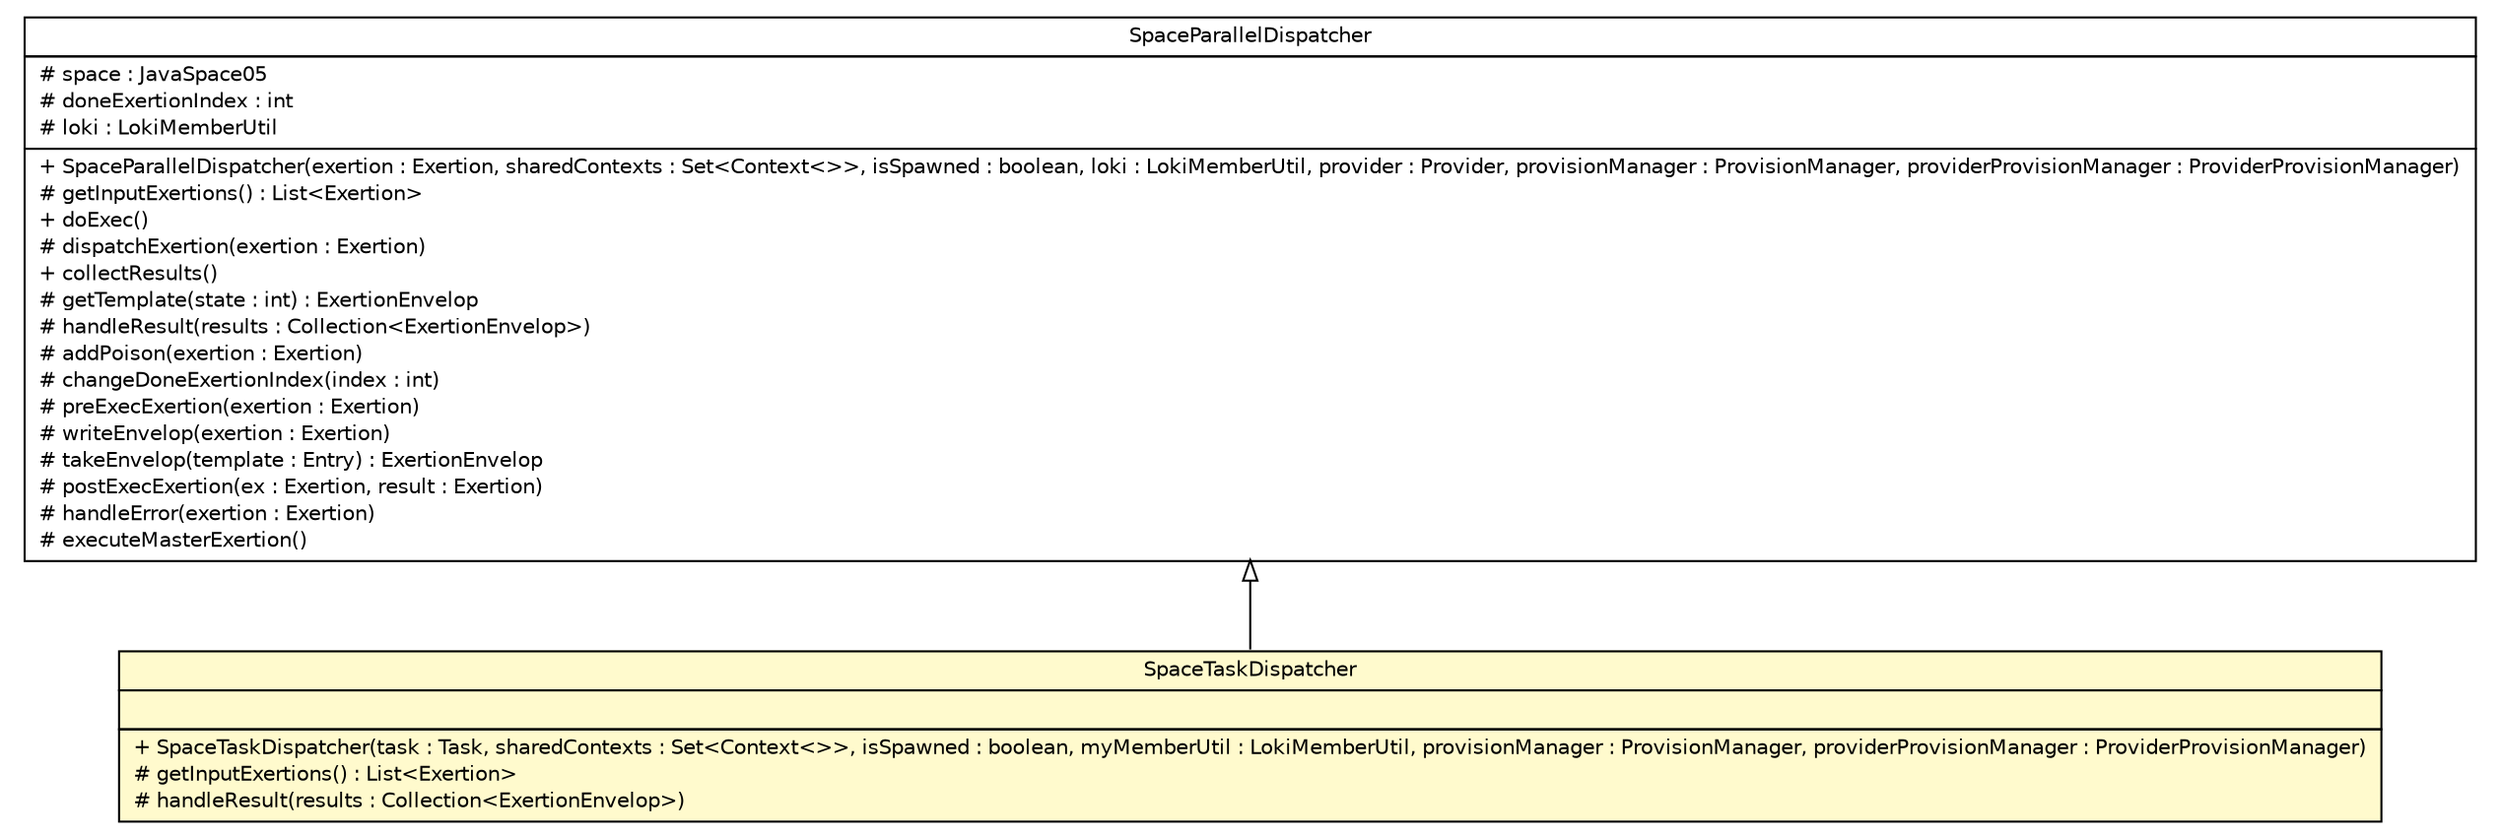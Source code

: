 #!/usr/local/bin/dot
#
# Class diagram 
# Generated by UMLGraph version R5_6 (http://www.umlgraph.org/)
#

digraph G {
	edge [fontname="Helvetica",fontsize=10,labelfontname="Helvetica",labelfontsize=10];
	node [fontname="Helvetica",fontsize=10,shape=plaintext];
	nodesep=0.25;
	ranksep=0.5;
	// sorcer.core.dispatch.SpaceTaskDispatcher
	c576948 [label=<<table title="sorcer.core.dispatch.SpaceTaskDispatcher" border="0" cellborder="1" cellspacing="0" cellpadding="2" port="p" bgcolor="lemonChiffon" href="./SpaceTaskDispatcher.html">
		<tr><td><table border="0" cellspacing="0" cellpadding="1">
<tr><td align="center" balign="center"> SpaceTaskDispatcher </td></tr>
		</table></td></tr>
		<tr><td><table border="0" cellspacing="0" cellpadding="1">
<tr><td align="left" balign="left">  </td></tr>
		</table></td></tr>
		<tr><td><table border="0" cellspacing="0" cellpadding="1">
<tr><td align="left" balign="left"> + SpaceTaskDispatcher(task : Task, sharedContexts : Set&lt;Context&lt;&gt;&gt;, isSpawned : boolean, myMemberUtil : LokiMemberUtil, provisionManager : ProvisionManager, providerProvisionManager : ProviderProvisionManager) </td></tr>
<tr><td align="left" balign="left"> # getInputExertions() : List&lt;Exertion&gt; </td></tr>
<tr><td align="left" balign="left"> # handleResult(results : Collection&lt;ExertionEnvelop&gt;) </td></tr>
		</table></td></tr>
		</table>>, URL="./SpaceTaskDispatcher.html", fontname="Helvetica", fontcolor="black", fontsize=10.0];
	// sorcer.core.dispatch.SpaceParallelDispatcher
	c576955 [label=<<table title="sorcer.core.dispatch.SpaceParallelDispatcher" border="0" cellborder="1" cellspacing="0" cellpadding="2" port="p" href="./SpaceParallelDispatcher.html">
		<tr><td><table border="0" cellspacing="0" cellpadding="1">
<tr><td align="center" balign="center"> SpaceParallelDispatcher </td></tr>
		</table></td></tr>
		<tr><td><table border="0" cellspacing="0" cellpadding="1">
<tr><td align="left" balign="left"> # space : JavaSpace05 </td></tr>
<tr><td align="left" balign="left"> # doneExertionIndex : int </td></tr>
<tr><td align="left" balign="left"> # loki : LokiMemberUtil </td></tr>
		</table></td></tr>
		<tr><td><table border="0" cellspacing="0" cellpadding="1">
<tr><td align="left" balign="left"> + SpaceParallelDispatcher(exertion : Exertion, sharedContexts : Set&lt;Context&lt;&gt;&gt;, isSpawned : boolean, loki : LokiMemberUtil, provider : Provider, provisionManager : ProvisionManager, providerProvisionManager : ProviderProvisionManager) </td></tr>
<tr><td align="left" balign="left"> # getInputExertions() : List&lt;Exertion&gt; </td></tr>
<tr><td align="left" balign="left"> + doExec() </td></tr>
<tr><td align="left" balign="left"> # dispatchExertion(exertion : Exertion) </td></tr>
<tr><td align="left" balign="left"> + collectResults() </td></tr>
<tr><td align="left" balign="left"> # getTemplate(state : int) : ExertionEnvelop </td></tr>
<tr><td align="left" balign="left"> # handleResult(results : Collection&lt;ExertionEnvelop&gt;) </td></tr>
<tr><td align="left" balign="left"> # addPoison(exertion : Exertion) </td></tr>
<tr><td align="left" balign="left"> # changeDoneExertionIndex(index : int) </td></tr>
<tr><td align="left" balign="left"> # preExecExertion(exertion : Exertion) </td></tr>
<tr><td align="left" balign="left"> # writeEnvelop(exertion : Exertion) </td></tr>
<tr><td align="left" balign="left"> # takeEnvelop(template : Entry) : ExertionEnvelop </td></tr>
<tr><td align="left" balign="left"> # postExecExertion(ex : Exertion, result : Exertion) </td></tr>
<tr><td align="left" balign="left"> # handleError(exertion : Exertion) </td></tr>
<tr><td align="left" balign="left"> # executeMasterExertion() </td></tr>
		</table></td></tr>
		</table>>, URL="./SpaceParallelDispatcher.html", fontname="Helvetica", fontcolor="black", fontsize=10.0];
	//sorcer.core.dispatch.SpaceTaskDispatcher extends sorcer.core.dispatch.SpaceParallelDispatcher
	c576955:p -> c576948:p [dir=back,arrowtail=empty];
}

